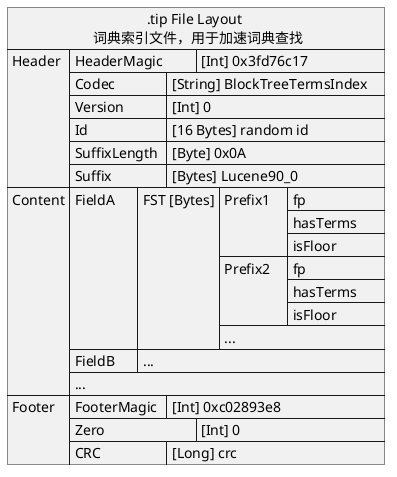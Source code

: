 1. tip文件（term index, 词项索引文件）
    tip文件主要按Field保存term的FST序列化后信息。每个Field最后会生成一个PendingBlock，包含一个FST，可以认为保存了 prefix -> [fp, hasTerms, isFloor]
的映射(虽然PendingBlock是树形的，但是FST中的映射都是平级的)，只是对比hashtable，其可以共用前缀和后缀，节省空间。其中fp指向tim文件中该pendingBlock开始
的FilePointer。后缀信息保存在tim文件中。

2. FST
    a. 为什么要求input有序
        input有序的情况下，当加入一个新key时，可以先求出新加的key和上一次输入的key的公共前缀，然后将将上一次输入的key除公共前缀的部分存入文件中。如果
input无序，首先获取公共前缀比较困难，需要和之前所有的key比较；其次所有的拓扑接口必须保存在内存中，因为无法保证下一个key不会改变之前的拓扑结构，这样对
内存的要求比较高(虽然可以用swap的思路，但这样效率会很低)。

3. FST编码后结构
    后面会解析

@startuml
json ".tip File Layout \n 词典索引文件，用于加速词典查找" as J {
   "Header":[
      {"HeaderMagic\t": "[Int] 0x3fd76c17"},
      {"Codec\t\t": "[String] BlockTreeTermsIndex"},
      {"Version\t\t": "[Int] 0"},
      {"Id\t\t\t": "[16 Bytes] random id"},
      {"SuffixLength\t": "[Byte] 0x0A"},
      {"Suffix\t\t": "[Bytes] Lucene90_0"}
   ],
   "Content":[
      {"FieldA\t": [
         {"FST [Bytes]": [
            {"Prefix1\t": ["fp", "hasTerms\t", "isFloor"]},
            {"Prefix2\t": ["fp", "hasTerms\t", "isFloor"]},
            "..."
         ]}
      ]},
      {"FieldB\t":["..."]},
      "..."
   ],
   "Footer":[
      {"FooterMagic\t": "[Int] 0xc02893e8"},
      {"Zero\t\t\t": "[Int] 0"},
      {"CRC\t\t\t": "[Long] crc"}
   ]
}
@enduml